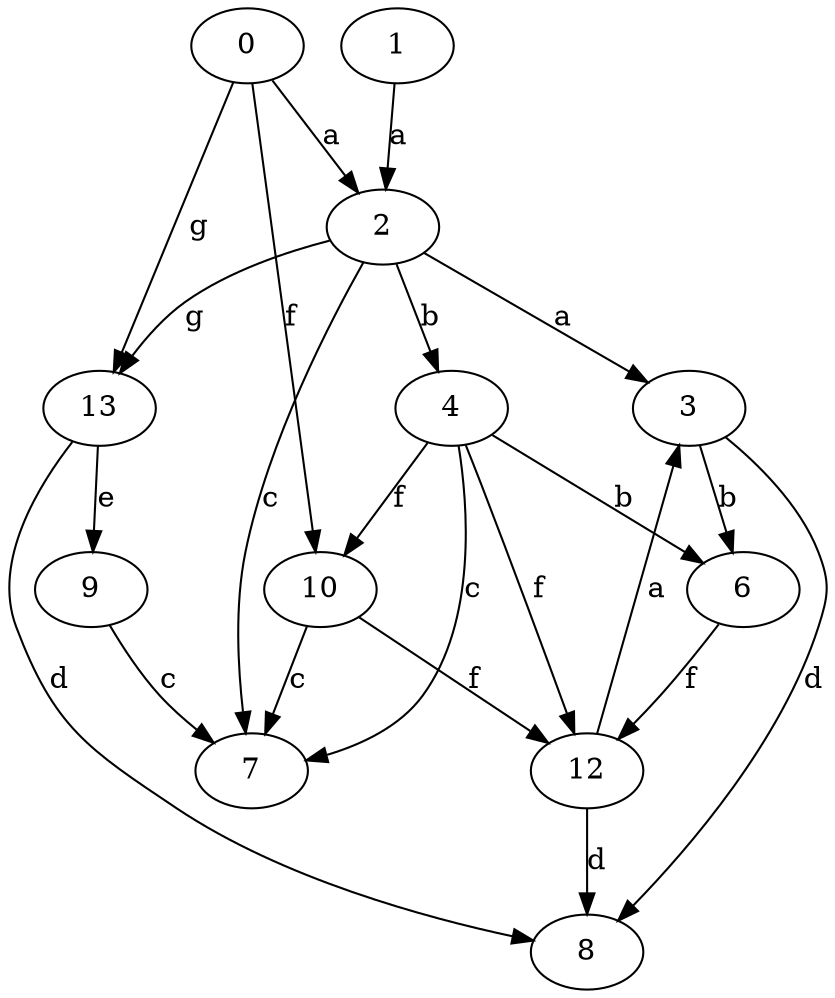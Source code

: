 strict digraph  {
2;
3;
4;
6;
7;
8;
9;
0;
10;
1;
12;
13;
2 -> 3  [label=a];
2 -> 4  [label=b];
2 -> 7  [label=c];
2 -> 13  [label=g];
3 -> 6  [label=b];
3 -> 8  [label=d];
4 -> 6  [label=b];
4 -> 7  [label=c];
4 -> 10  [label=f];
4 -> 12  [label=f];
6 -> 12  [label=f];
9 -> 7  [label=c];
0 -> 2  [label=a];
0 -> 10  [label=f];
0 -> 13  [label=g];
10 -> 7  [label=c];
10 -> 12  [label=f];
1 -> 2  [label=a];
12 -> 3  [label=a];
12 -> 8  [label=d];
13 -> 8  [label=d];
13 -> 9  [label=e];
}
